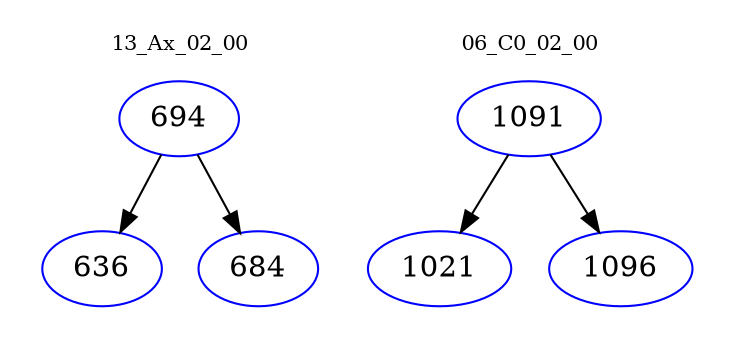 digraph{
subgraph cluster_0 {
color = white
label = "13_Ax_02_00";
fontsize=10;
T0_694 [label="694", color="blue"]
T0_694 -> T0_636 [color="black"]
T0_636 [label="636", color="blue"]
T0_694 -> T0_684 [color="black"]
T0_684 [label="684", color="blue"]
}
subgraph cluster_1 {
color = white
label = "06_C0_02_00";
fontsize=10;
T1_1091 [label="1091", color="blue"]
T1_1091 -> T1_1021 [color="black"]
T1_1021 [label="1021", color="blue"]
T1_1091 -> T1_1096 [color="black"]
T1_1096 [label="1096", color="blue"]
}
}

